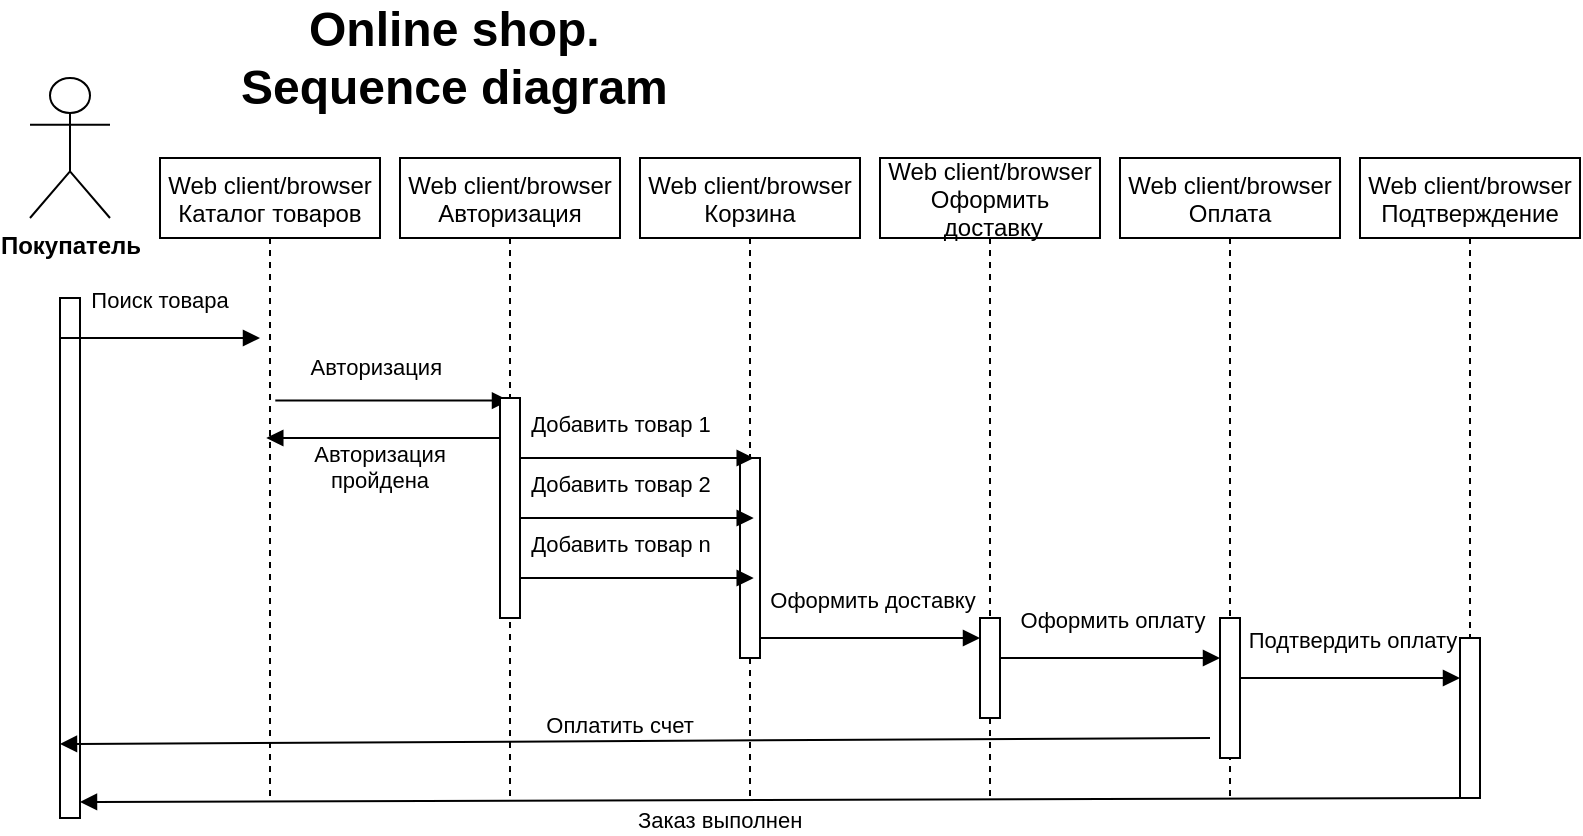 <mxfile version="14.2.9" type="device"><diagram id="kgpKYQtTHZ0yAKxKKP6v" name="Page-1"><mxGraphModel dx="1038" dy="548" grid="1" gridSize="10" guides="1" tooltips="1" connect="1" arrows="1" fold="1" page="1" pageScale="1" pageWidth="850" pageHeight="1100" math="0" shadow="0"><root><mxCell id="0"/><mxCell id="1" parent="0"/><mxCell id="3nuBFxr9cyL0pnOWT2aG-5" value="Web client/browser&#10;Авторизация" style="shape=umlLifeline;perimeter=lifelinePerimeter;container=1;collapsible=0;recursiveResize=0;rounded=0;shadow=0;strokeWidth=1;" parent="1" vertex="1"><mxGeometry x="220" y="80" width="110" height="320" as="geometry"/></mxCell><mxCell id="3nuBFxr9cyL0pnOWT2aG-8" value="Авторизация" style="verticalAlign=bottom;endArrow=block;shadow=0;strokeWidth=1;exitX=0.524;exitY=0.379;exitDx=0;exitDy=0;exitPerimeter=0;" parent="1" source="ms3UA1tfFhnqlmfpxIs7-5" target="3nuBFxr9cyL0pnOWT2aG-5" edge="1"><mxGeometry x="-0.136" y="8" relative="1" as="geometry"><mxPoint x="160" y="160.0" as="sourcePoint"/><mxPoint x="290" y="158" as="targetPoint"/><Array as="points"/><mxPoint as="offset"/></mxGeometry></mxCell><mxCell id="ms3UA1tfFhnqlmfpxIs7-1" value="&lt;font style=&quot;font-size: 24px&quot;&gt;&lt;b&gt;Online shop.&amp;nbsp;&lt;br&gt;Sequence diagram&amp;nbsp;&lt;/b&gt;&lt;/font&gt;" style="text;html=1;align=center;verticalAlign=middle;resizable=0;points=[];autosize=1;" vertex="1" parent="1"><mxGeometry x="130" y="10" width="240" height="40" as="geometry"/></mxCell><mxCell id="ms3UA1tfFhnqlmfpxIs7-2" value="&lt;b&gt;Покупатель&lt;/b&gt;" style="shape=umlActor;verticalLabelPosition=bottom;verticalAlign=top;html=1;outlineConnect=0;" vertex="1" parent="1"><mxGeometry x="35" y="40" width="40" height="70" as="geometry"/></mxCell><mxCell id="ms3UA1tfFhnqlmfpxIs7-5" value="Web client/browser&#10;Каталог товаров" style="shape=umlLifeline;perimeter=lifelinePerimeter;container=1;collapsible=0;recursiveResize=0;rounded=0;shadow=0;strokeWidth=1;" vertex="1" parent="1"><mxGeometry x="100" y="80" width="110" height="320" as="geometry"/></mxCell><mxCell id="ms3UA1tfFhnqlmfpxIs7-6" value="" style="html=1;points=[];perimeter=orthogonalPerimeter;" vertex="1" parent="1"><mxGeometry x="50" y="150" width="10" height="260" as="geometry"/></mxCell><mxCell id="ms3UA1tfFhnqlmfpxIs7-7" value="Web client/browser&#10;Корзина" style="shape=umlLifeline;perimeter=lifelinePerimeter;container=1;collapsible=0;recursiveResize=0;rounded=0;shadow=0;strokeWidth=1;" vertex="1" parent="1"><mxGeometry x="340" y="80" width="110" height="320" as="geometry"/></mxCell><mxCell id="ms3UA1tfFhnqlmfpxIs7-16" value="" style="html=1;points=[];perimeter=orthogonalPerimeter;" vertex="1" parent="ms3UA1tfFhnqlmfpxIs7-7"><mxGeometry x="50" y="150" width="10" height="100" as="geometry"/></mxCell><mxCell id="ms3UA1tfFhnqlmfpxIs7-8" value="Поиск товара" style="verticalAlign=bottom;endArrow=block;shadow=0;strokeWidth=1;exitX=0.524;exitY=0.379;exitDx=0;exitDy=0;exitPerimeter=0;" edge="1" parent="1"><mxGeometry y="10" relative="1" as="geometry"><mxPoint x="50" y="170" as="sourcePoint"/><mxPoint x="150" y="170" as="targetPoint"/><Array as="points"/><mxPoint as="offset"/></mxGeometry></mxCell><mxCell id="ms3UA1tfFhnqlmfpxIs7-9" value="" style="html=1;points=[];perimeter=orthogonalPerimeter;" vertex="1" parent="1"><mxGeometry x="270" y="200" width="10" height="110" as="geometry"/></mxCell><mxCell id="ms3UA1tfFhnqlmfpxIs7-10" value="Авторизация &#10;пройдена" style="verticalAlign=bottom;endArrow=block;shadow=0;strokeWidth=1;exitX=0.524;exitY=0.379;exitDx=0;exitDy=0;exitPerimeter=0;" edge="1" parent="1"><mxGeometry x="0.027" y="30" relative="1" as="geometry"><mxPoint x="270.0" y="220" as="sourcePoint"/><mxPoint x="153.14" y="220" as="targetPoint"/><Array as="points"><mxPoint x="210" y="220"/></Array><mxPoint as="offset"/></mxGeometry></mxCell><mxCell id="ms3UA1tfFhnqlmfpxIs7-11" value="Добавить товар 1" style="verticalAlign=bottom;endArrow=block;shadow=0;strokeWidth=1;exitX=0.524;exitY=0.379;exitDx=0;exitDy=0;exitPerimeter=0;" edge="1" parent="1"><mxGeometry x="-0.136" y="8" relative="1" as="geometry"><mxPoint x="280" y="230" as="sourcePoint"/><mxPoint x="396.86" y="230" as="targetPoint"/><Array as="points"/><mxPoint as="offset"/></mxGeometry></mxCell><mxCell id="ms3UA1tfFhnqlmfpxIs7-13" value="Добавить товар 2" style="verticalAlign=bottom;endArrow=block;shadow=0;strokeWidth=1;exitX=0.524;exitY=0.379;exitDx=0;exitDy=0;exitPerimeter=0;" edge="1" parent="1"><mxGeometry x="-0.136" y="8" relative="1" as="geometry"><mxPoint x="280" y="260" as="sourcePoint"/><mxPoint x="396.86" y="260" as="targetPoint"/><Array as="points"/><mxPoint as="offset"/></mxGeometry></mxCell><mxCell id="ms3UA1tfFhnqlmfpxIs7-14" value="Добавить товар n" style="verticalAlign=bottom;endArrow=block;shadow=0;strokeWidth=1;exitX=0.524;exitY=0.379;exitDx=0;exitDy=0;exitPerimeter=0;" edge="1" parent="1"><mxGeometry x="-0.136" y="8" relative="1" as="geometry"><mxPoint x="280" y="290" as="sourcePoint"/><mxPoint x="396.86" y="290" as="targetPoint"/><Array as="points"/><mxPoint as="offset"/></mxGeometry></mxCell><mxCell id="ms3UA1tfFhnqlmfpxIs7-15" value="Web client/browser&#10;Оформить&#10; доставку" style="shape=umlLifeline;perimeter=lifelinePerimeter;container=1;collapsible=0;recursiveResize=0;rounded=0;shadow=0;strokeWidth=1;" vertex="1" parent="1"><mxGeometry x="460" y="80" width="110" height="320" as="geometry"/></mxCell><mxCell id="ms3UA1tfFhnqlmfpxIs7-19" value="" style="html=1;points=[];perimeter=orthogonalPerimeter;" vertex="1" parent="ms3UA1tfFhnqlmfpxIs7-15"><mxGeometry x="50" y="230" width="10" height="50" as="geometry"/></mxCell><mxCell id="ms3UA1tfFhnqlmfpxIs7-18" value="Оформить доставку" style="verticalAlign=bottom;endArrow=block;shadow=0;strokeWidth=1;exitX=0.524;exitY=0.379;exitDx=0;exitDy=0;exitPerimeter=0;" edge="1" parent="1"><mxGeometry x="0.027" y="10" relative="1" as="geometry"><mxPoint x="400" y="320" as="sourcePoint"/><mxPoint x="510" y="320" as="targetPoint"/><Array as="points"/><mxPoint as="offset"/></mxGeometry></mxCell><mxCell id="ms3UA1tfFhnqlmfpxIs7-20" value="Web client/browser&#10;Оплата" style="shape=umlLifeline;perimeter=lifelinePerimeter;container=1;collapsible=0;recursiveResize=0;rounded=0;shadow=0;strokeWidth=1;" vertex="1" parent="1"><mxGeometry x="580" y="80" width="110" height="320" as="geometry"/></mxCell><mxCell id="ms3UA1tfFhnqlmfpxIs7-21" value="" style="html=1;points=[];perimeter=orthogonalPerimeter;" vertex="1" parent="ms3UA1tfFhnqlmfpxIs7-20"><mxGeometry x="50" y="230" width="10" height="70" as="geometry"/></mxCell><mxCell id="ms3UA1tfFhnqlmfpxIs7-22" value="Оформить оплату" style="verticalAlign=bottom;endArrow=block;shadow=0;strokeWidth=1;exitX=0.524;exitY=0.379;exitDx=0;exitDy=0;exitPerimeter=0;" edge="1" parent="1"><mxGeometry x="0.027" y="10" relative="1" as="geometry"><mxPoint x="520" y="330" as="sourcePoint"/><mxPoint x="630" y="330" as="targetPoint"/><Array as="points"/><mxPoint as="offset"/></mxGeometry></mxCell><mxCell id="ms3UA1tfFhnqlmfpxIs7-24" value="Web client/browser&#10;Подтверждение" style="shape=umlLifeline;perimeter=lifelinePerimeter;container=1;collapsible=0;recursiveResize=0;rounded=0;shadow=0;strokeWidth=1;" vertex="1" parent="1"><mxGeometry x="700" y="80" width="110" height="320" as="geometry"/></mxCell><mxCell id="ms3UA1tfFhnqlmfpxIs7-25" value="" style="html=1;points=[];perimeter=orthogonalPerimeter;" vertex="1" parent="ms3UA1tfFhnqlmfpxIs7-24"><mxGeometry x="50" y="240" width="10" height="80" as="geometry"/></mxCell><mxCell id="ms3UA1tfFhnqlmfpxIs7-26" value="Подтвердить оплату" style="verticalAlign=bottom;endArrow=block;shadow=0;strokeWidth=1;exitX=0.524;exitY=0.379;exitDx=0;exitDy=0;exitPerimeter=0;" edge="1" parent="1"><mxGeometry x="0.027" y="10" relative="1" as="geometry"><mxPoint x="640" y="340" as="sourcePoint"/><mxPoint x="750" y="340" as="targetPoint"/><Array as="points"/><mxPoint as="offset"/></mxGeometry></mxCell><mxCell id="ms3UA1tfFhnqlmfpxIs7-27" value="Заказ выполнен" style="verticalAlign=bottom;endArrow=block;shadow=0;strokeWidth=1;" edge="1" parent="1" source="ms3UA1tfFhnqlmfpxIs7-24"><mxGeometry x="0.078" y="19" relative="1" as="geometry"><mxPoint x="390" y="399" as="sourcePoint"/><mxPoint x="60" y="402" as="targetPoint"/><Array as="points"/><mxPoint as="offset"/></mxGeometry></mxCell><mxCell id="ms3UA1tfFhnqlmfpxIs7-28" value="Оплатить счет" style="verticalAlign=bottom;endArrow=block;shadow=0;strokeWidth=1;" edge="1" parent="1"><mxGeometry x="0.026" y="1" relative="1" as="geometry"><mxPoint x="625" y="370" as="sourcePoint"/><mxPoint x="50" y="373" as="targetPoint"/><Array as="points"/><mxPoint as="offset"/></mxGeometry></mxCell></root></mxGraphModel></diagram></mxfile>